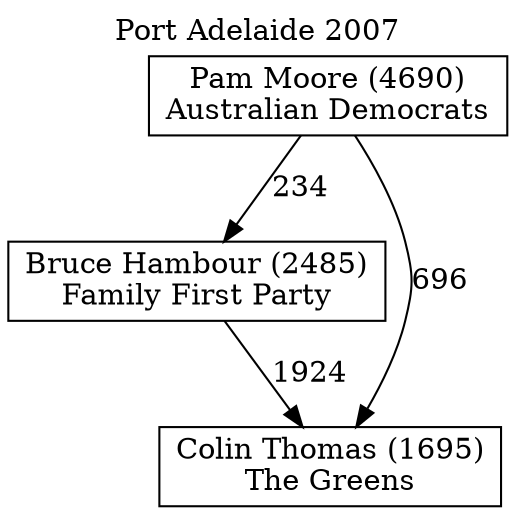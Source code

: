 // House preference flow
digraph "Colin Thomas (1695)_Port Adelaide_2007" {
	graph [label="Port Adelaide 2007" labelloc=t mclimit=10]
	node [shape=box]
	"Bruce Hambour (2485)" [label="Bruce Hambour (2485)
Family First Party"]
	"Colin Thomas (1695)" [label="Colin Thomas (1695)
The Greens"]
	"Pam Moore (4690)" [label="Pam Moore (4690)
Australian Democrats"]
	"Bruce Hambour (2485)" -> "Colin Thomas (1695)" [label=1924]
	"Pam Moore (4690)" -> "Bruce Hambour (2485)" [label=234]
	"Pam Moore (4690)" -> "Colin Thomas (1695)" [label=696]
}

